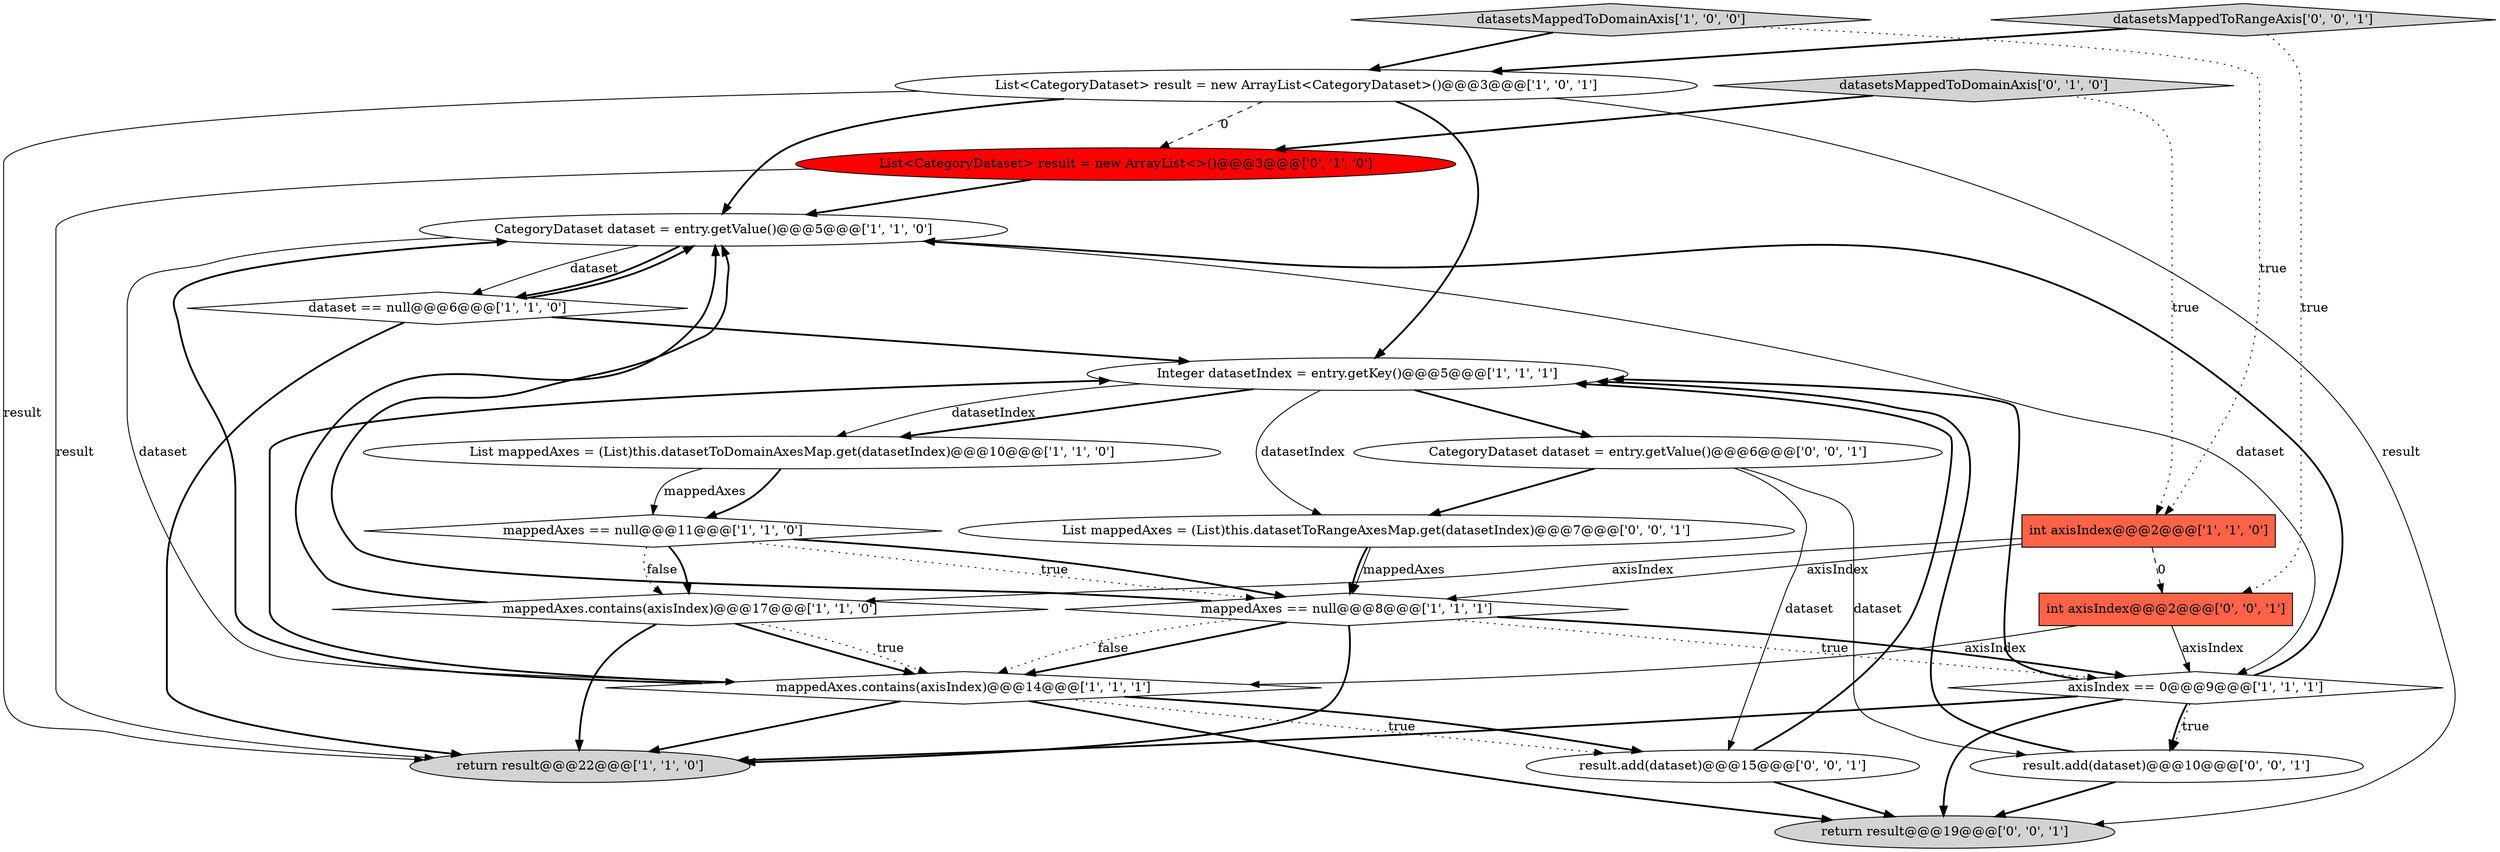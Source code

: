 digraph {
13 [style = filled, label = "datasetsMappedToDomainAxis['0', '1', '0']", fillcolor = lightgray, shape = diamond image = "AAA0AAABBB2BBB"];
10 [style = filled, label = "datasetsMappedToDomainAxis['1', '0', '0']", fillcolor = lightgray, shape = diamond image = "AAA0AAABBB1BBB"];
8 [style = filled, label = "List<CategoryDataset> result = new ArrayList<CategoryDataset>()@@@3@@@['1', '0', '1']", fillcolor = white, shape = ellipse image = "AAA0AAABBB1BBB"];
11 [style = filled, label = "return result@@@22@@@['1', '1', '0']", fillcolor = lightgray, shape = ellipse image = "AAA0AAABBB1BBB"];
14 [style = filled, label = "List<CategoryDataset> result = new ArrayList<>()@@@3@@@['0', '1', '0']", fillcolor = red, shape = ellipse image = "AAA1AAABBB2BBB"];
15 [style = filled, label = "datasetsMappedToRangeAxis['0', '0', '1']", fillcolor = lightgray, shape = diamond image = "AAA0AAABBB3BBB"];
9 [style = filled, label = "int axisIndex@@@2@@@['1', '1', '0']", fillcolor = tomato, shape = box image = "AAA0AAABBB1BBB"];
0 [style = filled, label = "CategoryDataset dataset = entry.getValue()@@@5@@@['1', '1', '0']", fillcolor = white, shape = ellipse image = "AAA0AAABBB1BBB"];
20 [style = filled, label = "result.add(dataset)@@@10@@@['0', '0', '1']", fillcolor = white, shape = ellipse image = "AAA0AAABBB3BBB"];
18 [style = filled, label = "result.add(dataset)@@@15@@@['0', '0', '1']", fillcolor = white, shape = ellipse image = "AAA0AAABBB3BBB"];
17 [style = filled, label = "int axisIndex@@@2@@@['0', '0', '1']", fillcolor = tomato, shape = box image = "AAA0AAABBB3BBB"];
19 [style = filled, label = "return result@@@19@@@['0', '0', '1']", fillcolor = lightgray, shape = ellipse image = "AAA0AAABBB3BBB"];
6 [style = filled, label = "Integer datasetIndex = entry.getKey()@@@5@@@['1', '1', '1']", fillcolor = white, shape = ellipse image = "AAA0AAABBB1BBB"];
16 [style = filled, label = "CategoryDataset dataset = entry.getValue()@@@6@@@['0', '0', '1']", fillcolor = white, shape = ellipse image = "AAA0AAABBB3BBB"];
12 [style = filled, label = "mappedAxes.contains(axisIndex)@@@17@@@['1', '1', '0']", fillcolor = white, shape = diamond image = "AAA0AAABBB1BBB"];
1 [style = filled, label = "dataset == null@@@6@@@['1', '1', '0']", fillcolor = white, shape = diamond image = "AAA0AAABBB1BBB"];
21 [style = filled, label = "List mappedAxes = (List)this.datasetToRangeAxesMap.get(datasetIndex)@@@7@@@['0', '0', '1']", fillcolor = white, shape = ellipse image = "AAA0AAABBB3BBB"];
2 [style = filled, label = "mappedAxes == null@@@8@@@['1', '1', '1']", fillcolor = white, shape = diamond image = "AAA0AAABBB1BBB"];
4 [style = filled, label = "mappedAxes.contains(axisIndex)@@@14@@@['1', '1', '1']", fillcolor = white, shape = diamond image = "AAA0AAABBB1BBB"];
3 [style = filled, label = "List mappedAxes = (List)this.datasetToDomainAxesMap.get(datasetIndex)@@@10@@@['1', '1', '0']", fillcolor = white, shape = ellipse image = "AAA0AAABBB1BBB"];
7 [style = filled, label = "mappedAxes == null@@@11@@@['1', '1', '0']", fillcolor = white, shape = diamond image = "AAA0AAABBB1BBB"];
5 [style = filled, label = "axisIndex == 0@@@9@@@['1', '1', '1']", fillcolor = white, shape = diamond image = "AAA0AAABBB1BBB"];
9->2 [style = solid, label="axisIndex"];
6->3 [style = bold, label=""];
7->2 [style = dotted, label="true"];
4->18 [style = dotted, label="true"];
16->18 [style = solid, label="dataset"];
5->20 [style = bold, label=""];
0->1 [style = solid, label="dataset"];
7->12 [style = bold, label=""];
4->6 [style = bold, label=""];
7->12 [style = dotted, label="false"];
21->2 [style = solid, label="mappedAxes"];
6->3 [style = solid, label="datasetIndex"];
12->11 [style = bold, label=""];
4->19 [style = bold, label=""];
18->6 [style = bold, label=""];
18->19 [style = bold, label=""];
16->20 [style = solid, label="dataset"];
0->5 [style = solid, label="dataset"];
8->6 [style = bold, label=""];
4->18 [style = bold, label=""];
1->0 [style = bold, label=""];
20->6 [style = bold, label=""];
8->14 [style = dashed, label="0"];
10->9 [style = dotted, label="true"];
12->0 [style = bold, label=""];
2->4 [style = bold, label=""];
14->11 [style = solid, label="result"];
1->11 [style = bold, label=""];
4->0 [style = bold, label=""];
21->2 [style = bold, label=""];
15->17 [style = dotted, label="true"];
8->0 [style = bold, label=""];
5->19 [style = bold, label=""];
2->0 [style = bold, label=""];
1->6 [style = bold, label=""];
17->4 [style = solid, label="axisIndex"];
5->6 [style = bold, label=""];
10->8 [style = bold, label=""];
5->0 [style = bold, label=""];
3->7 [style = bold, label=""];
12->4 [style = bold, label=""];
14->0 [style = bold, label=""];
6->16 [style = bold, label=""];
7->2 [style = bold, label=""];
3->7 [style = solid, label="mappedAxes"];
0->1 [style = bold, label=""];
17->5 [style = solid, label="axisIndex"];
16->21 [style = bold, label=""];
9->12 [style = solid, label="axisIndex"];
6->21 [style = solid, label="datasetIndex"];
9->17 [style = dashed, label="0"];
8->19 [style = solid, label="result"];
0->4 [style = solid, label="dataset"];
5->20 [style = dotted, label="true"];
5->11 [style = bold, label=""];
8->11 [style = solid, label="result"];
12->4 [style = dotted, label="true"];
2->4 [style = dotted, label="false"];
2->5 [style = dotted, label="true"];
4->11 [style = bold, label=""];
20->19 [style = bold, label=""];
13->14 [style = bold, label=""];
2->11 [style = bold, label=""];
15->8 [style = bold, label=""];
2->5 [style = bold, label=""];
13->9 [style = dotted, label="true"];
}
